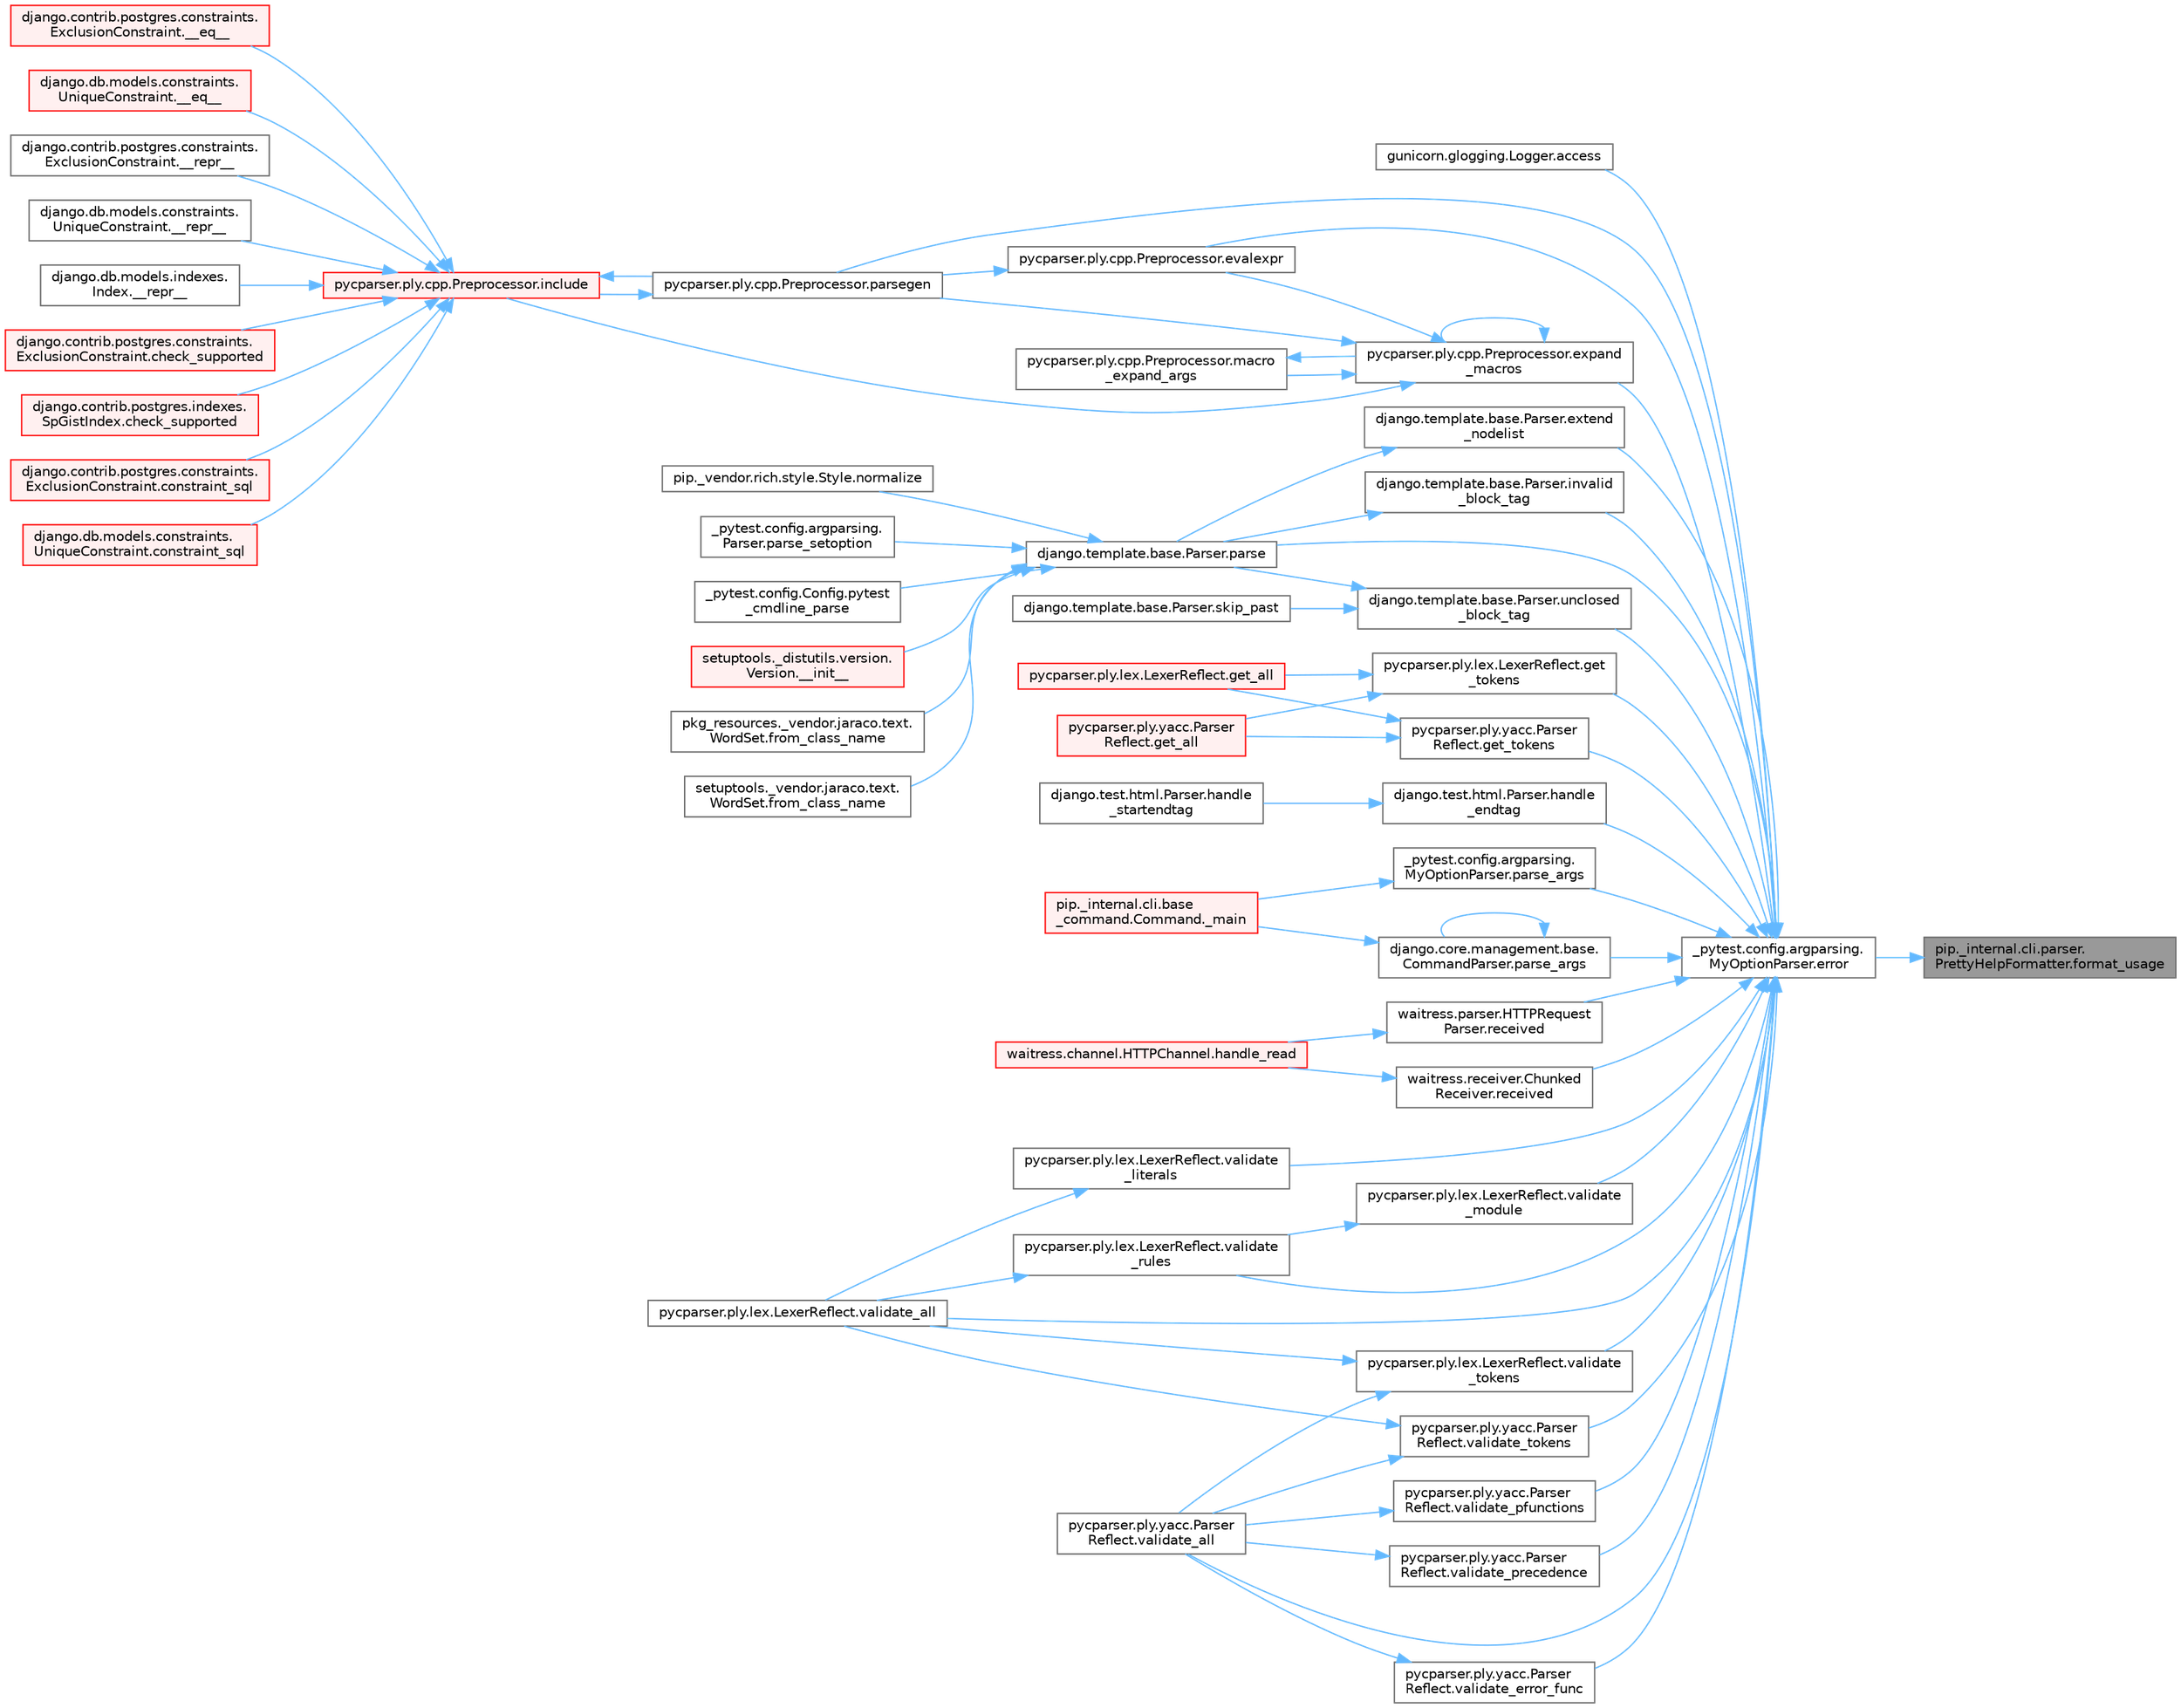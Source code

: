 digraph "pip._internal.cli.parser.PrettyHelpFormatter.format_usage"
{
 // LATEX_PDF_SIZE
  bgcolor="transparent";
  edge [fontname=Helvetica,fontsize=10,labelfontname=Helvetica,labelfontsize=10];
  node [fontname=Helvetica,fontsize=10,shape=box,height=0.2,width=0.4];
  rankdir="RL";
  Node1 [id="Node000001",label="pip._internal.cli.parser.\lPrettyHelpFormatter.format_usage",height=0.2,width=0.4,color="gray40", fillcolor="grey60", style="filled", fontcolor="black",tooltip=" "];
  Node1 -> Node2 [id="edge1_Node000001_Node000002",dir="back",color="steelblue1",style="solid",tooltip=" "];
  Node2 [id="Node000002",label="_pytest.config.argparsing.\lMyOptionParser.error",height=0.2,width=0.4,color="grey40", fillcolor="white", style="filled",URL="$class__pytest_1_1config_1_1argparsing_1_1_my_option_parser.html#afa605e3b10b021d3192df596a2af55e4",tooltip=" "];
  Node2 -> Node3 [id="edge2_Node000002_Node000003",dir="back",color="steelblue1",style="solid",tooltip=" "];
  Node3 [id="Node000003",label="gunicorn.glogging.Logger.access",height=0.2,width=0.4,color="grey40", fillcolor="white", style="filled",URL="$classgunicorn_1_1glogging_1_1_logger.html#a3b9fcb2cb9d7803a849f41d52df08b4b",tooltip=" "];
  Node2 -> Node4 [id="edge3_Node000002_Node000004",dir="back",color="steelblue1",style="solid",tooltip=" "];
  Node4 [id="Node000004",label="pycparser.ply.cpp.Preprocessor.evalexpr",height=0.2,width=0.4,color="grey40", fillcolor="white", style="filled",URL="$classpycparser_1_1ply_1_1cpp_1_1_preprocessor.html#a3c16ad6c28242d1214d20158b02ecabd",tooltip=" "];
  Node4 -> Node5 [id="edge4_Node000004_Node000005",dir="back",color="steelblue1",style="solid",tooltip=" "];
  Node5 [id="Node000005",label="pycparser.ply.cpp.Preprocessor.parsegen",height=0.2,width=0.4,color="grey40", fillcolor="white", style="filled",URL="$classpycparser_1_1ply_1_1cpp_1_1_preprocessor.html#aad71ed64ebab07f9eafb0b36f9108723",tooltip=" "];
  Node5 -> Node6 [id="edge5_Node000005_Node000006",dir="back",color="steelblue1",style="solid",tooltip=" "];
  Node6 [id="Node000006",label="pycparser.ply.cpp.Preprocessor.include",height=0.2,width=0.4,color="red", fillcolor="#FFF0F0", style="filled",URL="$classpycparser_1_1ply_1_1cpp_1_1_preprocessor.html#aa91b0516d72dcf45e3d21b35b84ea1e0",tooltip=" "];
  Node6 -> Node7 [id="edge6_Node000006_Node000007",dir="back",color="steelblue1",style="solid",tooltip=" "];
  Node7 [id="Node000007",label="django.contrib.postgres.constraints.\lExclusionConstraint.__eq__",height=0.2,width=0.4,color="red", fillcolor="#FFF0F0", style="filled",URL="$classdjango_1_1contrib_1_1postgres_1_1constraints_1_1_exclusion_constraint.html#af496d048323e51177e1239475f9fe47c",tooltip=" "];
  Node6 -> Node16 [id="edge7_Node000006_Node000016",dir="back",color="steelblue1",style="solid",tooltip=" "];
  Node16 [id="Node000016",label="django.db.models.constraints.\lUniqueConstraint.__eq__",height=0.2,width=0.4,color="red", fillcolor="#FFF0F0", style="filled",URL="$classdjango_1_1db_1_1models_1_1constraints_1_1_unique_constraint.html#a1a877e5c6def4673a480b3fd44e3ad19",tooltip=" "];
  Node6 -> Node17 [id="edge8_Node000006_Node000017",dir="back",color="steelblue1",style="solid",tooltip=" "];
  Node17 [id="Node000017",label="django.contrib.postgres.constraints.\lExclusionConstraint.__repr__",height=0.2,width=0.4,color="grey40", fillcolor="white", style="filled",URL="$classdjango_1_1contrib_1_1postgres_1_1constraints_1_1_exclusion_constraint.html#a0771594ced240daa3e783f821d28adb5",tooltip=" "];
  Node6 -> Node18 [id="edge9_Node000006_Node000018",dir="back",color="steelblue1",style="solid",tooltip=" "];
  Node18 [id="Node000018",label="django.db.models.constraints.\lUniqueConstraint.__repr__",height=0.2,width=0.4,color="grey40", fillcolor="white", style="filled",URL="$classdjango_1_1db_1_1models_1_1constraints_1_1_unique_constraint.html#a182454ed288d36d2033f34e2442e63b6",tooltip=" "];
  Node6 -> Node19 [id="edge10_Node000006_Node000019",dir="back",color="steelblue1",style="solid",tooltip=" "];
  Node19 [id="Node000019",label="django.db.models.indexes.\lIndex.__repr__",height=0.2,width=0.4,color="grey40", fillcolor="white", style="filled",URL="$classdjango_1_1db_1_1models_1_1indexes_1_1_index.html#a491779817a13ed7b81a3fa01cb34b2c6",tooltip=" "];
  Node6 -> Node20 [id="edge11_Node000006_Node000020",dir="back",color="steelblue1",style="solid",tooltip=" "];
  Node20 [id="Node000020",label="django.contrib.postgres.constraints.\lExclusionConstraint.check_supported",height=0.2,width=0.4,color="red", fillcolor="#FFF0F0", style="filled",URL="$classdjango_1_1contrib_1_1postgres_1_1constraints_1_1_exclusion_constraint.html#afce44af1fdf188bca4592f852eb897c3",tooltip=" "];
  Node6 -> Node23 [id="edge12_Node000006_Node000023",dir="back",color="steelblue1",style="solid",tooltip=" "];
  Node23 [id="Node000023",label="django.contrib.postgres.indexes.\lSpGistIndex.check_supported",height=0.2,width=0.4,color="red", fillcolor="#FFF0F0", style="filled",URL="$classdjango_1_1contrib_1_1postgres_1_1indexes_1_1_sp_gist_index.html#aa2d05c1b3c304ae928ef271c01011447",tooltip=" "];
  Node6 -> Node24 [id="edge13_Node000006_Node000024",dir="back",color="steelblue1",style="solid",tooltip=" "];
  Node24 [id="Node000024",label="django.contrib.postgres.constraints.\lExclusionConstraint.constraint_sql",height=0.2,width=0.4,color="red", fillcolor="#FFF0F0", style="filled",URL="$classdjango_1_1contrib_1_1postgres_1_1constraints_1_1_exclusion_constraint.html#a9c7786d94df04c688d948011958a68c1",tooltip=" "];
  Node6 -> Node25 [id="edge14_Node000006_Node000025",dir="back",color="steelblue1",style="solid",tooltip=" "];
  Node25 [id="Node000025",label="django.db.models.constraints.\lUniqueConstraint.constraint_sql",height=0.2,width=0.4,color="red", fillcolor="#FFF0F0", style="filled",URL="$classdjango_1_1db_1_1models_1_1constraints_1_1_unique_constraint.html#ad8e91d3d3fb576b5000de9908877754d",tooltip=" "];
  Node6 -> Node5 [id="edge15_Node000006_Node000005",dir="back",color="steelblue1",style="solid",tooltip=" "];
  Node2 -> Node460 [id="edge16_Node000002_Node000460",dir="back",color="steelblue1",style="solid",tooltip=" "];
  Node460 [id="Node000460",label="pycparser.ply.cpp.Preprocessor.expand\l_macros",height=0.2,width=0.4,color="grey40", fillcolor="white", style="filled",URL="$classpycparser_1_1ply_1_1cpp_1_1_preprocessor.html#a4ac7e926ac9f68ef96f58e704a570d42",tooltip=" "];
  Node460 -> Node4 [id="edge17_Node000460_Node000004",dir="back",color="steelblue1",style="solid",tooltip=" "];
  Node460 -> Node460 [id="edge18_Node000460_Node000460",dir="back",color="steelblue1",style="solid",tooltip=" "];
  Node460 -> Node6 [id="edge19_Node000460_Node000006",dir="back",color="steelblue1",style="solid",tooltip=" "];
  Node460 -> Node461 [id="edge20_Node000460_Node000461",dir="back",color="steelblue1",style="solid",tooltip=" "];
  Node461 [id="Node000461",label="pycparser.ply.cpp.Preprocessor.macro\l_expand_args",height=0.2,width=0.4,color="grey40", fillcolor="white", style="filled",URL="$classpycparser_1_1ply_1_1cpp_1_1_preprocessor.html#a320b003959fb43eb0be175c9b80fea2d",tooltip=" "];
  Node461 -> Node460 [id="edge21_Node000461_Node000460",dir="back",color="steelblue1",style="solid",tooltip=" "];
  Node460 -> Node5 [id="edge22_Node000460_Node000005",dir="back",color="steelblue1",style="solid",tooltip=" "];
  Node2 -> Node462 [id="edge23_Node000002_Node000462",dir="back",color="steelblue1",style="solid",tooltip=" "];
  Node462 [id="Node000462",label="django.template.base.Parser.extend\l_nodelist",height=0.2,width=0.4,color="grey40", fillcolor="white", style="filled",URL="$classdjango_1_1template_1_1base_1_1_parser.html#a18cc3b61dee227ebe679d5a97e219f55",tooltip=" "];
  Node462 -> Node463 [id="edge24_Node000462_Node000463",dir="back",color="steelblue1",style="solid",tooltip=" "];
  Node463 [id="Node000463",label="django.template.base.Parser.parse",height=0.2,width=0.4,color="grey40", fillcolor="white", style="filled",URL="$classdjango_1_1template_1_1base_1_1_parser.html#adf49a6d849c5bc731f4dcd79bbd13e52",tooltip=" "];
  Node463 -> Node464 [id="edge25_Node000463_Node000464",dir="back",color="steelblue1",style="solid",tooltip=" "];
  Node464 [id="Node000464",label="setuptools._distutils.version.\lVersion.__init__",height=0.2,width=0.4,color="red", fillcolor="#FFF0F0", style="filled",URL="$classsetuptools_1_1__distutils_1_1version_1_1_version.html#a6eb3c2f0d326644884717848b784e398",tooltip=" "];
  Node463 -> Node465 [id="edge26_Node000463_Node000465",dir="back",color="steelblue1",style="solid",tooltip=" "];
  Node465 [id="Node000465",label="pkg_resources._vendor.jaraco.text.\lWordSet.from_class_name",height=0.2,width=0.4,color="grey40", fillcolor="white", style="filled",URL="$classpkg__resources_1_1__vendor_1_1jaraco_1_1text_1_1_word_set.html#a34e366f395f8e0b61e6b66a93bc8e848",tooltip=" "];
  Node463 -> Node466 [id="edge27_Node000463_Node000466",dir="back",color="steelblue1",style="solid",tooltip=" "];
  Node466 [id="Node000466",label="setuptools._vendor.jaraco.text.\lWordSet.from_class_name",height=0.2,width=0.4,color="grey40", fillcolor="white", style="filled",URL="$classsetuptools_1_1__vendor_1_1jaraco_1_1text_1_1_word_set.html#acc6d49fea7948867996de1a704579124",tooltip=" "];
  Node463 -> Node467 [id="edge28_Node000463_Node000467",dir="back",color="steelblue1",style="solid",tooltip=" "];
  Node467 [id="Node000467",label="pip._vendor.rich.style.Style.normalize",height=0.2,width=0.4,color="grey40", fillcolor="white", style="filled",URL="$classpip_1_1__vendor_1_1rich_1_1style_1_1_style.html#a702aa841b25a26307558cb52dcb12f0d",tooltip=" "];
  Node463 -> Node468 [id="edge29_Node000463_Node000468",dir="back",color="steelblue1",style="solid",tooltip=" "];
  Node468 [id="Node000468",label="_pytest.config.argparsing.\lParser.parse_setoption",height=0.2,width=0.4,color="grey40", fillcolor="white", style="filled",URL="$class__pytest_1_1config_1_1argparsing_1_1_parser.html#a406b16cc4dad29c64f46812c624e203c",tooltip=" "];
  Node463 -> Node469 [id="edge30_Node000463_Node000469",dir="back",color="steelblue1",style="solid",tooltip=" "];
  Node469 [id="Node000469",label="_pytest.config.Config.pytest\l_cmdline_parse",height=0.2,width=0.4,color="grey40", fillcolor="white", style="filled",URL="$class__pytest_1_1config_1_1_config.html#a87d1af36d8238d7df5315b782f91fc1d",tooltip=" "];
  Node2 -> Node470 [id="edge31_Node000002_Node000470",dir="back",color="steelblue1",style="solid",tooltip=" "];
  Node470 [id="Node000470",label="pycparser.ply.lex.LexerReflect.get\l_tokens",height=0.2,width=0.4,color="grey40", fillcolor="white", style="filled",URL="$classpycparser_1_1ply_1_1lex_1_1_lexer_reflect.html#a10983bce282c9b55abb82ce3807c6286",tooltip=" "];
  Node470 -> Node471 [id="edge32_Node000470_Node000471",dir="back",color="steelblue1",style="solid",tooltip=" "];
  Node471 [id="Node000471",label="pycparser.ply.lex.LexerReflect.get_all",height=0.2,width=0.4,color="red", fillcolor="#FFF0F0", style="filled",URL="$classpycparser_1_1ply_1_1lex_1_1_lexer_reflect.html#a4726c4266e47d444a39bb9b01b73ef7d",tooltip=" "];
  Node470 -> Node474 [id="edge33_Node000470_Node000474",dir="back",color="steelblue1",style="solid",tooltip=" "];
  Node474 [id="Node000474",label="pycparser.ply.yacc.Parser\lReflect.get_all",height=0.2,width=0.4,color="red", fillcolor="#FFF0F0", style="filled",URL="$classpycparser_1_1ply_1_1yacc_1_1_parser_reflect.html#a3bd6a068b6384b296166f90669530504",tooltip=" "];
  Node2 -> Node475 [id="edge34_Node000002_Node000475",dir="back",color="steelblue1",style="solid",tooltip=" "];
  Node475 [id="Node000475",label="pycparser.ply.yacc.Parser\lReflect.get_tokens",height=0.2,width=0.4,color="grey40", fillcolor="white", style="filled",URL="$classpycparser_1_1ply_1_1yacc_1_1_parser_reflect.html#a32a8391d1552f74d1fd812eec68dc908",tooltip=" "];
  Node475 -> Node471 [id="edge35_Node000475_Node000471",dir="back",color="steelblue1",style="solid",tooltip=" "];
  Node475 -> Node474 [id="edge36_Node000475_Node000474",dir="back",color="steelblue1",style="solid",tooltip=" "];
  Node2 -> Node476 [id="edge37_Node000002_Node000476",dir="back",color="steelblue1",style="solid",tooltip=" "];
  Node476 [id="Node000476",label="django.test.html.Parser.handle\l_endtag",height=0.2,width=0.4,color="grey40", fillcolor="white", style="filled",URL="$classdjango_1_1test_1_1html_1_1_parser.html#a884b3359f3c54327e1eb7315d24e003d",tooltip=" "];
  Node476 -> Node477 [id="edge38_Node000476_Node000477",dir="back",color="steelblue1",style="solid",tooltip=" "];
  Node477 [id="Node000477",label="django.test.html.Parser.handle\l_startendtag",height=0.2,width=0.4,color="grey40", fillcolor="white", style="filled",URL="$classdjango_1_1test_1_1html_1_1_parser.html#a3d5c6af442187d52d229d18e4f87c2c2",tooltip=" "];
  Node2 -> Node478 [id="edge39_Node000002_Node000478",dir="back",color="steelblue1",style="solid",tooltip=" "];
  Node478 [id="Node000478",label="django.template.base.Parser.invalid\l_block_tag",height=0.2,width=0.4,color="grey40", fillcolor="white", style="filled",URL="$classdjango_1_1template_1_1base_1_1_parser.html#ad5b5b4e7969f94be4891ad344fb51af5",tooltip=" "];
  Node478 -> Node463 [id="edge40_Node000478_Node000463",dir="back",color="steelblue1",style="solid",tooltip=" "];
  Node2 -> Node463 [id="edge41_Node000002_Node000463",dir="back",color="steelblue1",style="solid",tooltip=" "];
  Node2 -> Node479 [id="edge42_Node000002_Node000479",dir="back",color="steelblue1",style="solid",tooltip=" "];
  Node479 [id="Node000479",label="_pytest.config.argparsing.\lMyOptionParser.parse_args",height=0.2,width=0.4,color="grey40", fillcolor="white", style="filled",URL="$class__pytest_1_1config_1_1argparsing_1_1_my_option_parser.html#ab9c41ef7aa3563347d264f1b7a8a1a66",tooltip=" "];
  Node479 -> Node480 [id="edge43_Node000479_Node000480",dir="back",color="steelblue1",style="solid",tooltip=" "];
  Node480 [id="Node000480",label="pip._internal.cli.base\l_command.Command._main",height=0.2,width=0.4,color="red", fillcolor="#FFF0F0", style="filled",URL="$classpip_1_1__internal_1_1cli_1_1base__command_1_1_command.html#a8bd305e8a444810d66cd9376bd3a63c9",tooltip=" "];
  Node2 -> Node482 [id="edge44_Node000002_Node000482",dir="back",color="steelblue1",style="solid",tooltip=" "];
  Node482 [id="Node000482",label="django.core.management.base.\lCommandParser.parse_args",height=0.2,width=0.4,color="grey40", fillcolor="white", style="filled",URL="$classdjango_1_1core_1_1management_1_1base_1_1_command_parser.html#a3bfc67243196388c65ea6d0755637db5",tooltip=" "];
  Node482 -> Node480 [id="edge45_Node000482_Node000480",dir="back",color="steelblue1",style="solid",tooltip=" "];
  Node482 -> Node482 [id="edge46_Node000482_Node000482",dir="back",color="steelblue1",style="solid",tooltip=" "];
  Node2 -> Node5 [id="edge47_Node000002_Node000005",dir="back",color="steelblue1",style="solid",tooltip=" "];
  Node2 -> Node483 [id="edge48_Node000002_Node000483",dir="back",color="steelblue1",style="solid",tooltip=" "];
  Node483 [id="Node000483",label="waitress.parser.HTTPRequest\lParser.received",height=0.2,width=0.4,color="grey40", fillcolor="white", style="filled",URL="$classwaitress_1_1parser_1_1_h_t_t_p_request_parser.html#a37aaf6b973fa4959ae4fe6fe4048fc24",tooltip=" "];
  Node483 -> Node79 [id="edge49_Node000483_Node000079",dir="back",color="steelblue1",style="solid",tooltip=" "];
  Node79 [id="Node000079",label="waitress.channel.HTTPChannel.handle_read",height=0.2,width=0.4,color="red", fillcolor="#FFF0F0", style="filled",URL="$classwaitress_1_1channel_1_1_h_t_t_p_channel.html#a1d690aa5821ba04f0e06883c7d5791c1",tooltip=" "];
  Node2 -> Node484 [id="edge50_Node000002_Node000484",dir="back",color="steelblue1",style="solid",tooltip=" "];
  Node484 [id="Node000484",label="waitress.receiver.Chunked\lReceiver.received",height=0.2,width=0.4,color="grey40", fillcolor="white", style="filled",URL="$classwaitress_1_1receiver_1_1_chunked_receiver.html#a560337d435bad205b28d765329a3d9e0",tooltip=" "];
  Node484 -> Node79 [id="edge51_Node000484_Node000079",dir="back",color="steelblue1",style="solid",tooltip=" "];
  Node2 -> Node485 [id="edge52_Node000002_Node000485",dir="back",color="steelblue1",style="solid",tooltip=" "];
  Node485 [id="Node000485",label="django.template.base.Parser.unclosed\l_block_tag",height=0.2,width=0.4,color="grey40", fillcolor="white", style="filled",URL="$classdjango_1_1template_1_1base_1_1_parser.html#a5ee190e13908db0573b7687deb43b639",tooltip=" "];
  Node485 -> Node463 [id="edge53_Node000485_Node000463",dir="back",color="steelblue1",style="solid",tooltip=" "];
  Node485 -> Node486 [id="edge54_Node000485_Node000486",dir="back",color="steelblue1",style="solid",tooltip=" "];
  Node486 [id="Node000486",label="django.template.base.Parser.skip_past",height=0.2,width=0.4,color="grey40", fillcolor="white", style="filled",URL="$classdjango_1_1template_1_1base_1_1_parser.html#a72392545b9bed168737680aa4491807f",tooltip=" "];
  Node2 -> Node487 [id="edge55_Node000002_Node000487",dir="back",color="steelblue1",style="solid",tooltip=" "];
  Node487 [id="Node000487",label="pycparser.ply.lex.LexerReflect.validate_all",height=0.2,width=0.4,color="grey40", fillcolor="white", style="filled",URL="$classpycparser_1_1ply_1_1lex_1_1_lexer_reflect.html#a218bcca937278cc45093167729bfb7ac",tooltip=" "];
  Node2 -> Node488 [id="edge56_Node000002_Node000488",dir="back",color="steelblue1",style="solid",tooltip=" "];
  Node488 [id="Node000488",label="pycparser.ply.yacc.Parser\lReflect.validate_all",height=0.2,width=0.4,color="grey40", fillcolor="white", style="filled",URL="$classpycparser_1_1ply_1_1yacc_1_1_parser_reflect.html#a96ac0824424f670c89156918f699b845",tooltip=" "];
  Node2 -> Node489 [id="edge57_Node000002_Node000489",dir="back",color="steelblue1",style="solid",tooltip=" "];
  Node489 [id="Node000489",label="pycparser.ply.yacc.Parser\lReflect.validate_error_func",height=0.2,width=0.4,color="grey40", fillcolor="white", style="filled",URL="$classpycparser_1_1ply_1_1yacc_1_1_parser_reflect.html#abb7904164b127d4246ed5a91ddf741a8",tooltip=" "];
  Node489 -> Node488 [id="edge58_Node000489_Node000488",dir="back",color="steelblue1",style="solid",tooltip=" "];
  Node2 -> Node490 [id="edge59_Node000002_Node000490",dir="back",color="steelblue1",style="solid",tooltip=" "];
  Node490 [id="Node000490",label="pycparser.ply.lex.LexerReflect.validate\l_literals",height=0.2,width=0.4,color="grey40", fillcolor="white", style="filled",URL="$classpycparser_1_1ply_1_1lex_1_1_lexer_reflect.html#a7797d2874e80da683e656d5ba97f4a11",tooltip=" "];
  Node490 -> Node487 [id="edge60_Node000490_Node000487",dir="back",color="steelblue1",style="solid",tooltip=" "];
  Node2 -> Node491 [id="edge61_Node000002_Node000491",dir="back",color="steelblue1",style="solid",tooltip=" "];
  Node491 [id="Node000491",label="pycparser.ply.lex.LexerReflect.validate\l_module",height=0.2,width=0.4,color="grey40", fillcolor="white", style="filled",URL="$classpycparser_1_1ply_1_1lex_1_1_lexer_reflect.html#ac4c78bbfe7d389bff02bd7fb7222d4f9",tooltip=" "];
  Node491 -> Node492 [id="edge62_Node000491_Node000492",dir="back",color="steelblue1",style="solid",tooltip=" "];
  Node492 [id="Node000492",label="pycparser.ply.lex.LexerReflect.validate\l_rules",height=0.2,width=0.4,color="grey40", fillcolor="white", style="filled",URL="$classpycparser_1_1ply_1_1lex_1_1_lexer_reflect.html#a16c717b08e8dfb81b432995308be295a",tooltip=" "];
  Node492 -> Node487 [id="edge63_Node000492_Node000487",dir="back",color="steelblue1",style="solid",tooltip=" "];
  Node2 -> Node493 [id="edge64_Node000002_Node000493",dir="back",color="steelblue1",style="solid",tooltip=" "];
  Node493 [id="Node000493",label="pycparser.ply.yacc.Parser\lReflect.validate_pfunctions",height=0.2,width=0.4,color="grey40", fillcolor="white", style="filled",URL="$classpycparser_1_1ply_1_1yacc_1_1_parser_reflect.html#ad6caed0ceb47c1d26816271401d68b32",tooltip=" "];
  Node493 -> Node488 [id="edge65_Node000493_Node000488",dir="back",color="steelblue1",style="solid",tooltip=" "];
  Node2 -> Node494 [id="edge66_Node000002_Node000494",dir="back",color="steelblue1",style="solid",tooltip=" "];
  Node494 [id="Node000494",label="pycparser.ply.yacc.Parser\lReflect.validate_precedence",height=0.2,width=0.4,color="grey40", fillcolor="white", style="filled",URL="$classpycparser_1_1ply_1_1yacc_1_1_parser_reflect.html#a21d35acc015ce3c629247dc491dd9d20",tooltip=" "];
  Node494 -> Node488 [id="edge67_Node000494_Node000488",dir="back",color="steelblue1",style="solid",tooltip=" "];
  Node2 -> Node492 [id="edge68_Node000002_Node000492",dir="back",color="steelblue1",style="solid",tooltip=" "];
  Node2 -> Node495 [id="edge69_Node000002_Node000495",dir="back",color="steelblue1",style="solid",tooltip=" "];
  Node495 [id="Node000495",label="pycparser.ply.lex.LexerReflect.validate\l_tokens",height=0.2,width=0.4,color="grey40", fillcolor="white", style="filled",URL="$classpycparser_1_1ply_1_1lex_1_1_lexer_reflect.html#a4bdc9e539877f748edefcd978105615b",tooltip=" "];
  Node495 -> Node487 [id="edge70_Node000495_Node000487",dir="back",color="steelblue1",style="solid",tooltip=" "];
  Node495 -> Node488 [id="edge71_Node000495_Node000488",dir="back",color="steelblue1",style="solid",tooltip=" "];
  Node2 -> Node496 [id="edge72_Node000002_Node000496",dir="back",color="steelblue1",style="solid",tooltip=" "];
  Node496 [id="Node000496",label="pycparser.ply.yacc.Parser\lReflect.validate_tokens",height=0.2,width=0.4,color="grey40", fillcolor="white", style="filled",URL="$classpycparser_1_1ply_1_1yacc_1_1_parser_reflect.html#a8fc22ab3debc6125e0b5cd26910f94f4",tooltip=" "];
  Node496 -> Node487 [id="edge73_Node000496_Node000487",dir="back",color="steelblue1",style="solid",tooltip=" "];
  Node496 -> Node488 [id="edge74_Node000496_Node000488",dir="back",color="steelblue1",style="solid",tooltip=" "];
}
